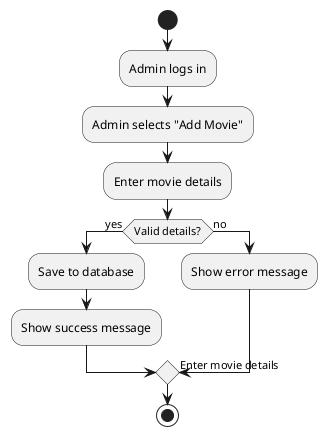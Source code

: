 @startuml
'https://plantuml.com/activity-diagram-beta


start
:Admin logs in;
:Admin selects "Add Movie";
:Enter movie details;
if (Valid details?) then (yes)
  :Save to database;
  :Show success message;
else (no)
  :Show error message;
  -> Enter movie details;
endif
stop
@enduml

